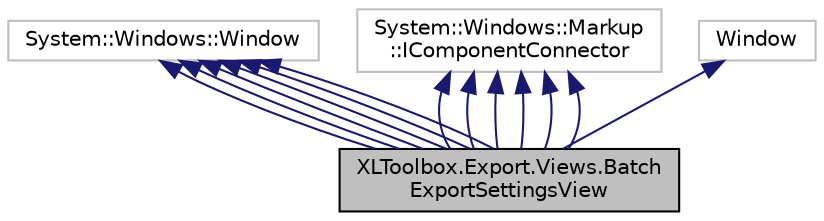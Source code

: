 digraph "XLToolbox.Export.Views.BatchExportSettingsView"
{
  bgcolor="transparent";
  edge [fontname="Helvetica",fontsize="10",labelfontname="Helvetica",labelfontsize="10"];
  node [fontname="Helvetica",fontsize="10",shape=record];
  Node0 [label="XLToolbox.Export.Views.Batch\lExportSettingsView",height=0.2,width=0.4,color="black", fillcolor="grey75", style="filled", fontcolor="black"];
  Node1 -> Node0 [dir="back",color="midnightblue",fontsize="10",style="solid",fontname="Helvetica"];
  Node1 [label="System::Windows::Window",height=0.2,width=0.4,color="grey75"];
  Node2 -> Node0 [dir="back",color="midnightblue",fontsize="10",style="solid",fontname="Helvetica"];
  Node2 [label="System::Windows::Markup\l::IComponentConnector",height=0.2,width=0.4,color="grey75"];
  Node1 -> Node0 [dir="back",color="midnightblue",fontsize="10",style="solid",fontname="Helvetica"];
  Node2 -> Node0 [dir="back",color="midnightblue",fontsize="10",style="solid",fontname="Helvetica"];
  Node1 -> Node0 [dir="back",color="midnightblue",fontsize="10",style="solid",fontname="Helvetica"];
  Node2 -> Node0 [dir="back",color="midnightblue",fontsize="10",style="solid",fontname="Helvetica"];
  Node1 -> Node0 [dir="back",color="midnightblue",fontsize="10",style="solid",fontname="Helvetica"];
  Node2 -> Node0 [dir="back",color="midnightblue",fontsize="10",style="solid",fontname="Helvetica"];
  Node1 -> Node0 [dir="back",color="midnightblue",fontsize="10",style="solid",fontname="Helvetica"];
  Node2 -> Node0 [dir="back",color="midnightblue",fontsize="10",style="solid",fontname="Helvetica"];
  Node1 -> Node0 [dir="back",color="midnightblue",fontsize="10",style="solid",fontname="Helvetica"];
  Node2 -> Node0 [dir="back",color="midnightblue",fontsize="10",style="solid",fontname="Helvetica"];
  Node3 -> Node0 [dir="back",color="midnightblue",fontsize="10",style="solid",fontname="Helvetica"];
  Node3 [label="Window",height=0.2,width=0.4,color="grey75"];
}

